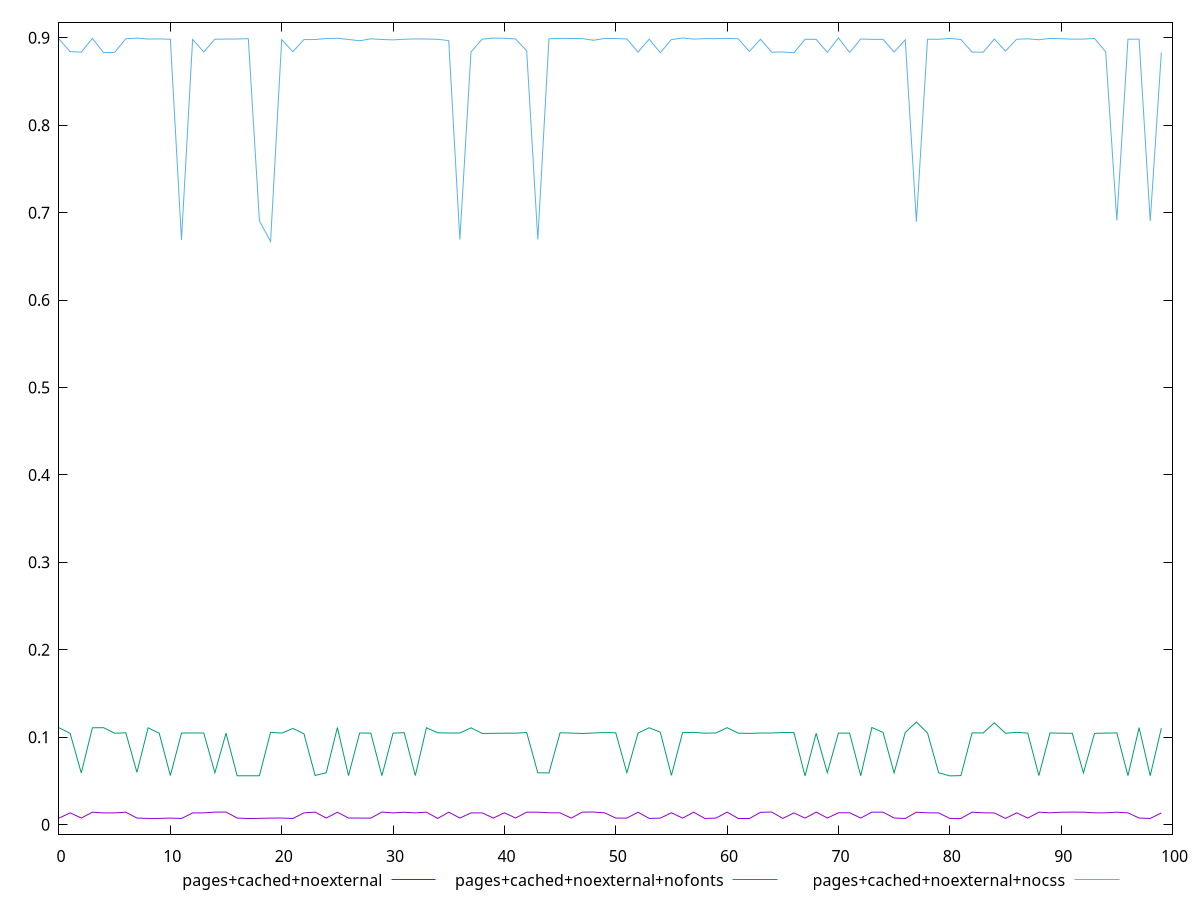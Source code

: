 $_pagesCachedNoexternal <<EOF
0.007523882068913079
0.013407030986923751
0.007525528805151338
0.014242029489866026
0.01339798058266245
0.01337699500905537
0.014215352917943513
0.0074931491684353535
0.007084888625574048
0.007124046023378017
0.0074708784501702485
0.0070616563862417325
0.013388322306301215
0.01345080854357572
0.014300640170356704
0.014412378985054597
0.007508423661490737
0.006992288366723887
0.0071848620572196875
0.007449529458355031
0.007558149990969709
0.0070013408665625665
0.013418382322516464
0.014306989529761005
0.007500264663209577
0.014174914797758453
0.00751594374193626
0.007519243337227366
0.007433916288798803
0.014417794319265542
0.013413911827213243
0.014177907526744249
0.013408113037255032
0.01424896491361094
0.007054937384067872
0.014229078418688423
0.007547522464141032
0.013385325332474718
0.01344956124878477
0.007499081646181238
0.013508584789003186
0.007542642031610258
0.014230626022569526
0.014264596571334165
0.013569219503737906
0.013459176255788796
0.007443325270683254
0.014334296383961331
0.014382927633998066
0.013457198710196239
0.007493199742058809
0.007485196078974632
0.014184514247977176
0.007121582541079863
0.007443585049350443
0.013543474726056659
0.00745991498798354
0.014185211263336939
0.0070745298808391754
0.007477493781226141
0.014277694868836122
0.007039333021364835
0.006984183856467874
0.014096207028954033
0.014413673040426123
0.007102720054792011
0.013367002915730009
0.007454469560036037
0.01428587372178558
0.007539350929481492
0.013538102318232936
0.013573363397820115
0.0075139713548557086
0.014276903509610583
0.014238749575468224
0.007563279812494217
0.00704257684551135
0.01422973455555393
0.013485461959712952
0.013432806084158644
0.007063315988146468
0.007104908029270773
0.01423870812539535
0.013549893426947679
0.013332669327151159
0.007134480236850982
0.013468230118658386
0.007515617631449922
0.014273411083350507
0.01348985281619658
0.014212638542995315
0.014315085240432734
0.01426226799567537
0.01350694216805065
0.013500624616225976
0.014264163048617995
0.013407726506300455
0.007515371246373137
0.007070996454151934
0.013410448068385816
EOF
$_pagesCachedNoexternalNofonts <<EOF
0.11077388674487304
0.104382552398812
0.059133353120103815
0.11079138903272828
0.11090800499796183
0.10457773946310644
0.10502502549664727
0.059784943634428656
0.1107702500153337
0.10454411404471925
0.05612547100120413
0.10471150705313292
0.10487151245267817
0.10479695778853843
0.05931545350174572
0.10466036077335517
0.05585211440282106
0.05589513020710002
0.05592892608622008
0.10563197295757748
0.10466719271276909
0.11000645401344594
0.10390495746759276
0.05623742811491589
0.05931826871397611
0.11109828608138572
0.05608766747677535
0.10483046783811151
0.10463398505417365
0.055973460831546196
0.10464784898876212
0.10521345519213637
0.05617150790128389
0.11081681596138437
0.10507715698209175
0.10478836407822151
0.10477115520304636
0.11071148535811798
0.10431167189236779
0.10440693017360186
0.10465079441854541
0.10458113921083001
0.1053555875774369
0.059293549214426367
0.059147818792601004
0.1050912599374127
0.10469826359739387
0.10426227518021747
0.10480701326682407
0.1052861134323565
0.1050686279229116
0.059340545236414466
0.10467002549537041
0.11081897661610529
0.1057346375373901
0.05638244119602048
0.10516781334862557
0.10555812792289393
0.10456591522872705
0.10488273961220246
0.11089840893083408
0.10465013510368198
0.10437960625240739
0.10477070216807544
0.10478352454710516
0.10534951050947883
0.10529959909921566
0.055764699415703334
0.10450253481358485
0.059400693668538396
0.10476297742285978
0.10464905055869517
0.055909616014484964
0.11108942129077459
0.10556048769894505
0.059105880043682724
0.10548608804946563
0.11731416104583847
0.10483559075422544
0.05934074964567532
0.05574573939475902
0.0560928243706999
0.10494979369466584
0.10484890127119917
0.11652548996049761
0.1044772324483359
0.10554713988218567
0.10471580087660837
0.05607660686804594
0.1049016743091018
0.10459555029915446
0.1044625912512212
0.05911013371432061
0.10439874786425618
0.1046966126663888
0.10491949375137488
0.05600098535035286
0.11089946734321054
0.055916214931105435
0.11040093719854743
EOF
$_pagesCachedNoexternalNocss <<EOF
0.898653007972353
0.8841992512919591
0.8836984681513251
0.8993285246563928
0.8830782314900775
0.8833348028252466
0.8989426759561473
0.8996815994071534
0.8986134810286336
0.8988035341816342
0.898349020572287
0.668861658898402
0.8982500781473323
0.8839219403917364
0.8984294372779502
0.8985976525883057
0.8986838162858573
0.89907172681824
0.6906470489321872
0.6669467082670449
0.8978403782354201
0.8842362398909926
0.8980174329347492
0.8980801242450611
0.8992118780876139
0.8994915890131173
0.8981526607717294
0.8966587193047298
0.898894044432031
0.8981075146129079
0.8976967723102338
0.8983975370337264
0.8987876729892912
0.898610656681035
0.8983602556090186
0.8968541022013538
0.6692805217287006
0.883826401927418
0.8984234069280519
0.8997499864602917
0.8995403778942541
0.8987071048002706
0.8851719569991595
0.6692860051765473
0.8988519283619545
0.8994441315637413
0.8992722467955866
0.8991455401946331
0.8972248045199327
0.8991879098700625
0.8991909757375253
0.8987087426963093
0.8837285521372826
0.8983774736946086
0.8830064140910772
0.8979913741614394
0.8998242310257296
0.8985763467567666
0.8990804970506956
0.8990341988306292
0.8993939838755971
0.8989731979881611
0.8843892044499775
0.8984292443096278
0.8836166683123735
0.8838425307557205
0.8828712575714168
0.8984015224357625
0.8982211332767513
0.883438379936653
0.899930034354399
0.8833094706673245
0.8986657578263035
0.8982854494195067
0.8982489675619791
0.8838020310582997
0.8978004551464236
0.6896107203166018
0.8984282022774028
0.8983540300882695
0.8993493833640058
0.8980781041270055
0.8837229736650962
0.8835654825425769
0.8986244599307618
0.8848754016431238
0.8984016285833772
0.8989088093731662
0.8978471909699148
0.8993812240903106
0.8989703307374961
0.8985109783241763
0.8985966789335085
0.899337273678978
0.8839982896671482
0.6910579630302027
0.8984463598606584
0.8985178643009658
0.6904786569257579
0.8832758972600108
EOF
set key outside below
set terminal pngcairo
set output "report_00004_2020-11-02T20-21-41.718Z/largest-contentful-paint/largest-contentful-paint_pages+cached+noexternal_pages+cached+noexternal+nofonts_pages+cached+noexternal+nocss.png"
set yrange [-0.010874733153490749:0.9177889513643577]
plot $_pagesCachedNoexternal title "pages+cached+noexternal" with line ,$_pagesCachedNoexternalNofonts title "pages+cached+noexternal+nofonts" with line ,$_pagesCachedNoexternalNocss title "pages+cached+noexternal+nocss" with line ,